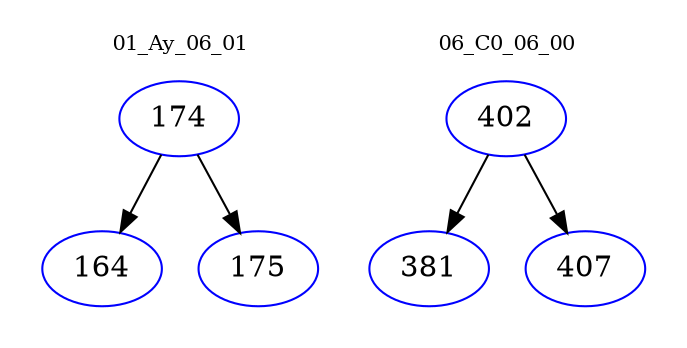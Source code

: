 digraph{
subgraph cluster_0 {
color = white
label = "01_Ay_06_01";
fontsize=10;
T0_174 [label="174", color="blue"]
T0_174 -> T0_164 [color="black"]
T0_164 [label="164", color="blue"]
T0_174 -> T0_175 [color="black"]
T0_175 [label="175", color="blue"]
}
subgraph cluster_1 {
color = white
label = "06_C0_06_00";
fontsize=10;
T1_402 [label="402", color="blue"]
T1_402 -> T1_381 [color="black"]
T1_381 [label="381", color="blue"]
T1_402 -> T1_407 [color="black"]
T1_407 [label="407", color="blue"]
}
}

